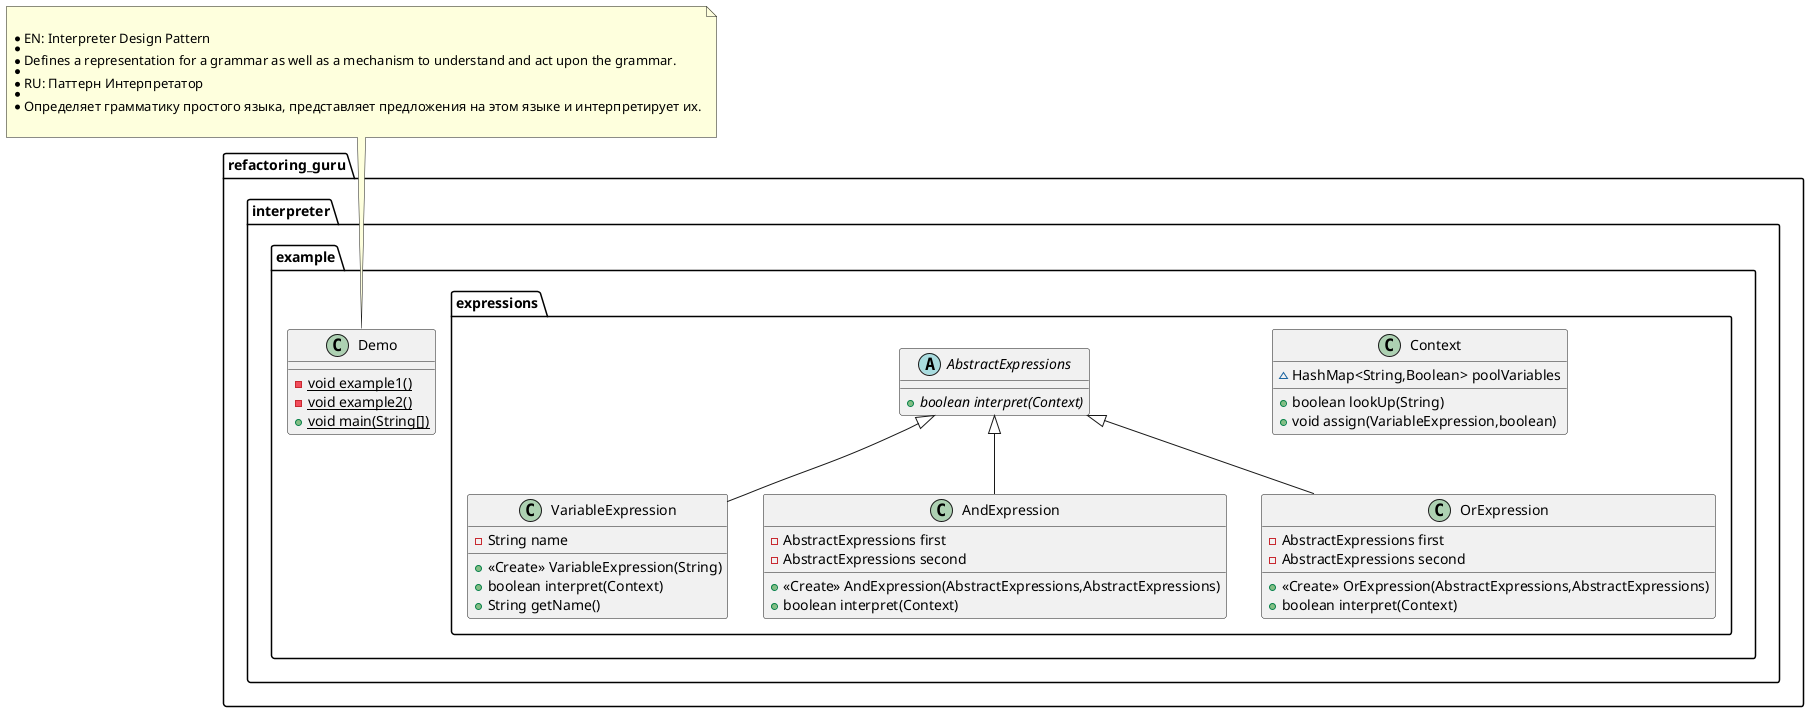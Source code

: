 @startuml
class refactoring_guru.interpreter.example.expressions.Context {
~ HashMap<String,Boolean> poolVariables
+ boolean lookUp(String)
+ void assign(VariableExpression,boolean)
}


class refactoring_guru.interpreter.example.expressions.VariableExpression {
- String name
+ <<Create>> VariableExpression(String)
+ boolean interpret(Context)
+ String getName()
}


abstract class refactoring_guru.interpreter.example.expressions.AbstractExpressions {
+ {abstract}boolean interpret(Context)
}

class refactoring_guru.interpreter.example.expressions.AndExpression {
- AbstractExpressions first
- AbstractExpressions second
+ <<Create>> AndExpression(AbstractExpressions,AbstractExpressions)
+ boolean interpret(Context)
}


class refactoring_guru.interpreter.example.Demo {
- {static} void example1()
- {static} void example2()
+ {static} void main(String[])
}
note top of refactoring_guru.interpreter.example.Demo

 * EN: Interpreter Design Pattern
 * 
 * Defines a representation for a grammar as well as a mechanism to understand and act upon the grammar.
 * 
 * RU: Паттерн Интерпретатор
 * 
 * Определяет грамматику простого языка, представляет предложения на этом языке и интерпретирует их.
 
end note


class refactoring_guru.interpreter.example.expressions.OrExpression {
- AbstractExpressions first
- AbstractExpressions second
+ <<Create>> OrExpression(AbstractExpressions,AbstractExpressions)
+ boolean interpret(Context)
}




refactoring_guru.interpreter.example.expressions.AbstractExpressions <|-- refactoring_guru.interpreter.example.expressions.VariableExpression
refactoring_guru.interpreter.example.expressions.AbstractExpressions <|-- refactoring_guru.interpreter.example.expressions.AndExpression
refactoring_guru.interpreter.example.expressions.AbstractExpressions <|-- refactoring_guru.interpreter.example.expressions.OrExpression
@enduml
